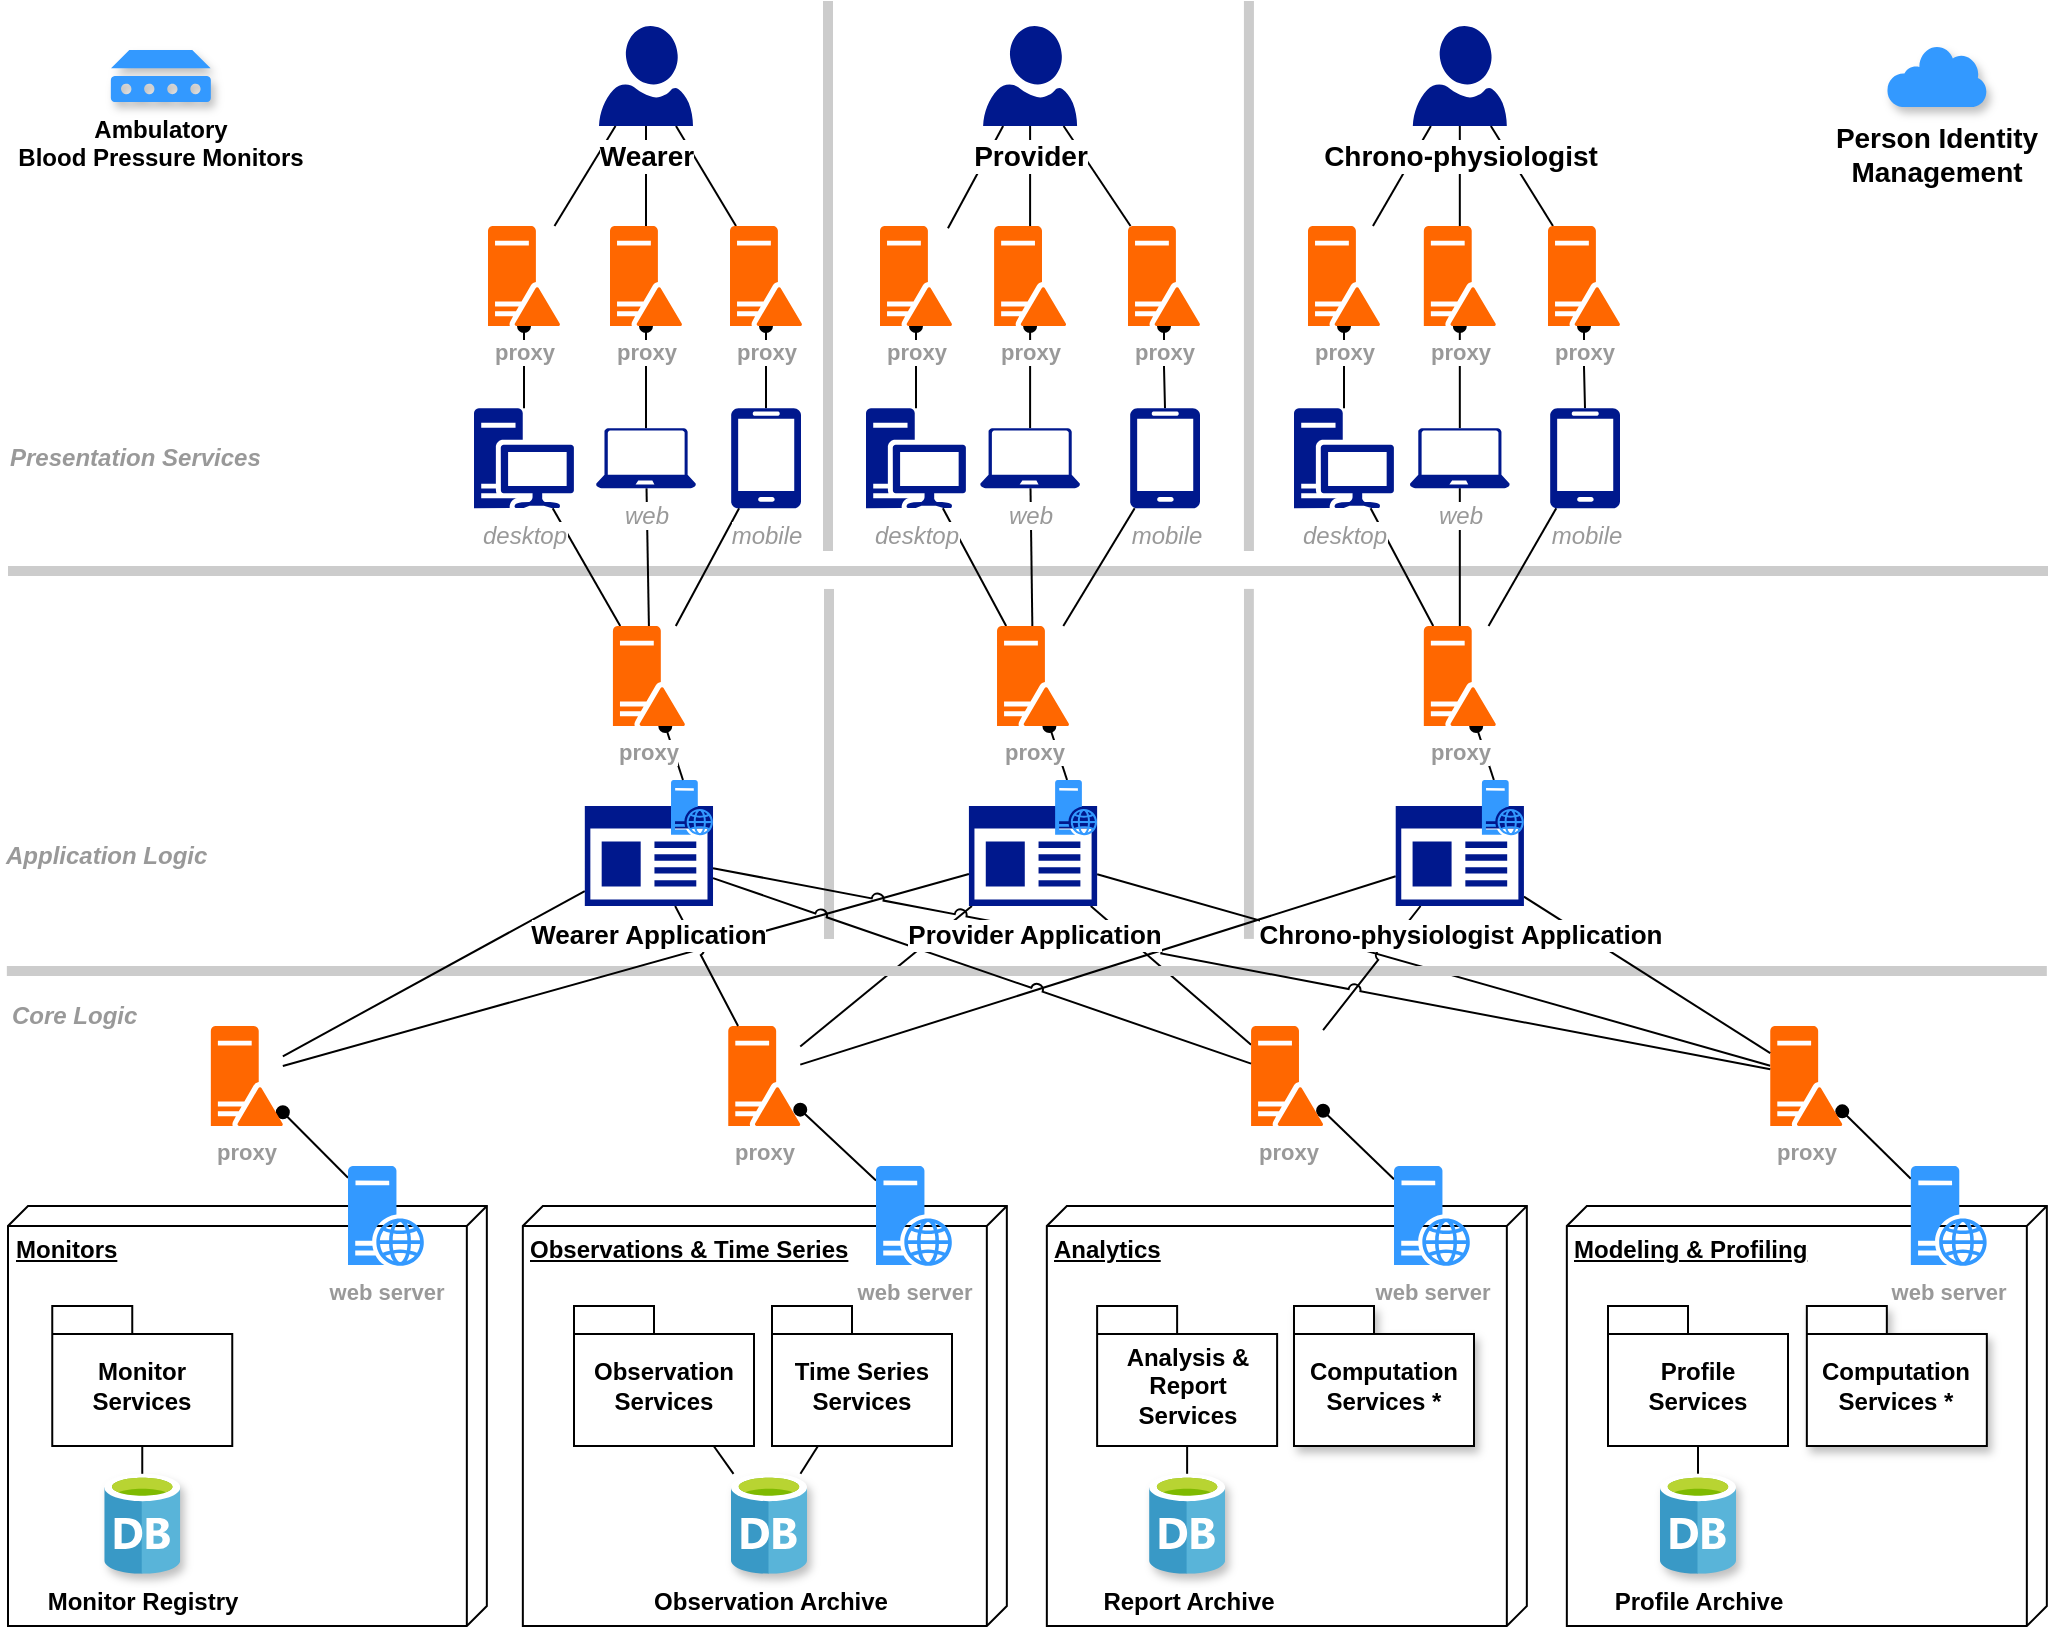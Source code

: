 <mxfile version="24.4.0" type="device" pages="2">
  <diagram name="conceptual-architecture" id="5f0bae14-7c28-e335-631c-24af17079c00">
    <mxGraphModel dx="1518" dy="985" grid="1" gridSize="10" guides="1" tooltips="1" connect="1" arrows="1" fold="1" page="1" pageScale="1" pageWidth="1100" pageHeight="850" background="none" math="0" shadow="0">
      <root>
        <mxCell id="0" />
        <mxCell id="1" parent="0" />
        <mxCell id="3ZfGrjHiQ2u6-FRUj-UM-152" value="" style="rounded=0;whiteSpace=wrap;html=1;fillColor=#CCCCCC;strokeColor=none;rotation=-90;aspect=fixed;" parent="1" vertex="1">
          <mxGeometry x="572.96" y="386.48" width="175" height="4.94" as="geometry" />
        </mxCell>
        <mxCell id="3ZfGrjHiQ2u6-FRUj-UM-153" value="" style="rounded=0;whiteSpace=wrap;html=1;fillColor=#CCCCCC;strokeColor=none;rotation=-90;" parent="1" vertex="1">
          <mxGeometry x="363" y="386.48" width="175" height="5" as="geometry" />
        </mxCell>
        <mxCell id="3ZfGrjHiQ2u6-FRUj-UM-150" value="" style="rounded=0;whiteSpace=wrap;html=1;fillColor=#CCCCCC;strokeColor=none;rotation=-90;" parent="1" vertex="1">
          <mxGeometry x="312.5" y="142.5" width="275" height="5" as="geometry" />
        </mxCell>
        <mxCell id="3ZfGrjHiQ2u6-FRUj-UM-64" style="rounded=0;orthogonalLoop=1;jettySize=auto;html=1;jumpStyle=arc;endArrow=none;endFill=0;" parent="1" source="3ZfGrjHiQ2u6-FRUj-UM-40" target="3ZfGrjHiQ2u6-FRUj-UM-77" edge="1">
          <mxGeometry relative="1" as="geometry" />
        </mxCell>
        <mxCell id="3ZfGrjHiQ2u6-FRUj-UM-65" style="rounded=0;orthogonalLoop=1;jettySize=auto;html=1;jumpStyle=arc;endArrow=none;endFill=0;" parent="1" source="3ZfGrjHiQ2u6-FRUj-UM-40" target="3ZfGrjHiQ2u6-FRUj-UM-79" edge="1">
          <mxGeometry relative="1" as="geometry" />
        </mxCell>
        <mxCell id="3ZfGrjHiQ2u6-FRUj-UM-66" style="rounded=0;orthogonalLoop=1;jettySize=auto;html=1;jumpStyle=arc;endArrow=none;endFill=0;" parent="1" source="3ZfGrjHiQ2u6-FRUj-UM-40" target="3ZfGrjHiQ2u6-FRUj-UM-81" edge="1">
          <mxGeometry relative="1" as="geometry" />
        </mxCell>
        <mxCell id="3ZfGrjHiQ2u6-FRUj-UM-146" value="" style="rounded=0;whiteSpace=wrap;html=1;fillColor=#CCCCCC;strokeColor=none;" parent="1" vertex="1">
          <mxGeometry x="39.42" y="490" width="1020" height="5" as="geometry" />
        </mxCell>
        <mxCell id="3ZfGrjHiQ2u6-FRUj-UM-145" value="" style="rounded=0;whiteSpace=wrap;html=1;fillColor=#CCCCCC;strokeColor=none;" parent="1" vertex="1">
          <mxGeometry x="40" y="290" width="1020" height="5" as="geometry" />
        </mxCell>
        <mxCell id="3ZfGrjHiQ2u6-FRUj-UM-1" value="Monitors" style="verticalAlign=top;align=left;spacingTop=8;spacingLeft=2;spacingRight=12;shape=cube;size=10;direction=south;fontStyle=5;html=1;whiteSpace=wrap;shadow=0;" parent="1" vertex="1">
          <mxGeometry x="40" y="610" width="239.42" height="210" as="geometry" />
        </mxCell>
        <mxCell id="3ZfGrjHiQ2u6-FRUj-UM-4" style="rounded=0;orthogonalLoop=1;jettySize=auto;html=1;endArrow=none;endFill=0;" parent="1" source="3ZfGrjHiQ2u6-FRUj-UM-2" target="0YgHv1V9do9Elo_AXKkH-19" edge="1">
          <mxGeometry relative="1" as="geometry" />
        </mxCell>
        <mxCell id="3ZfGrjHiQ2u6-FRUj-UM-2" value="Monitor Services" style="shape=folder;fontStyle=1;spacingTop=10;tabWidth=40;tabHeight=14;tabPosition=left;html=1;whiteSpace=wrap;" parent="1" vertex="1">
          <mxGeometry x="62.13" y="660" width="90" height="70" as="geometry" />
        </mxCell>
        <mxCell id="3ZfGrjHiQ2u6-FRUj-UM-5" value="Observations &amp;amp; Time Series" style="verticalAlign=top;align=left;spacingTop=8;spacingLeft=2;spacingRight=12;shape=cube;size=10;direction=south;fontStyle=5;html=1;whiteSpace=wrap;shadow=0;" parent="1" vertex="1">
          <mxGeometry x="297.42" y="610" width="242" height="210" as="geometry" />
        </mxCell>
        <mxCell id="3ZfGrjHiQ2u6-FRUj-UM-6" style="rounded=0;orthogonalLoop=1;jettySize=auto;html=1;endArrow=none;endFill=0;" parent="1" source="3ZfGrjHiQ2u6-FRUj-UM-7" target="0YgHv1V9do9Elo_AXKkH-20" edge="1">
          <mxGeometry relative="1" as="geometry">
            <mxPoint x="408.5" y="726.059" as="sourcePoint" />
          </mxGeometry>
        </mxCell>
        <mxCell id="3ZfGrjHiQ2u6-FRUj-UM-7" value="Observation Services" style="shape=folder;fontStyle=1;spacingTop=10;tabWidth=40;tabHeight=14;tabPosition=left;html=1;whiteSpace=wrap;" parent="1" vertex="1">
          <mxGeometry x="323.0" y="660" width="90" height="70" as="geometry" />
        </mxCell>
        <mxCell id="3ZfGrjHiQ2u6-FRUj-UM-14" value="Modeling &amp;amp; Profiling" style="verticalAlign=top;align=left;spacingTop=8;spacingLeft=2;spacingRight=12;shape=cube;size=10;direction=south;fontStyle=5;html=1;whiteSpace=wrap;" parent="1" vertex="1">
          <mxGeometry x="819.42" y="610" width="240" height="210" as="geometry" />
        </mxCell>
        <mxCell id="3ZfGrjHiQ2u6-FRUj-UM-15" style="rounded=0;orthogonalLoop=1;jettySize=auto;html=1;endArrow=none;endFill=0;" parent="1" source="3ZfGrjHiQ2u6-FRUj-UM-16" target="0YgHv1V9do9Elo_AXKkH-22" edge="1">
          <mxGeometry relative="1" as="geometry" />
        </mxCell>
        <mxCell id="3ZfGrjHiQ2u6-FRUj-UM-16" value="Profile Services" style="shape=folder;fontStyle=1;spacingTop=10;tabWidth=40;tabHeight=14;tabPosition=left;html=1;whiteSpace=wrap;" parent="1" vertex="1">
          <mxGeometry x="840.0" y="660" width="90" height="70" as="geometry" />
        </mxCell>
        <mxCell id="3ZfGrjHiQ2u6-FRUj-UM-19" value="Analytics" style="verticalAlign=top;align=left;spacingTop=8;spacingLeft=2;spacingRight=12;shape=cube;size=10;direction=south;fontStyle=5;html=1;whiteSpace=wrap;" parent="1" vertex="1">
          <mxGeometry x="559.42" y="610" width="240" height="210" as="geometry" />
        </mxCell>
        <mxCell id="3ZfGrjHiQ2u6-FRUj-UM-20" style="rounded=0;orthogonalLoop=1;jettySize=auto;html=1;endArrow=none;endFill=0;" parent="1" source="3ZfGrjHiQ2u6-FRUj-UM-21" target="0YgHv1V9do9Elo_AXKkH-21" edge="1">
          <mxGeometry relative="1" as="geometry">
            <mxPoint x="667.49" y="730.0" as="sourcePoint" />
          </mxGeometry>
        </mxCell>
        <mxCell id="3ZfGrjHiQ2u6-FRUj-UM-21" value="Analysis &amp;amp; Report Services" style="shape=folder;fontStyle=1;spacingTop=10;tabWidth=40;tabHeight=14;tabPosition=left;html=1;whiteSpace=wrap;" parent="1" vertex="1">
          <mxGeometry x="584.56" y="660" width="90" height="70" as="geometry" />
        </mxCell>
        <mxCell id="3ZfGrjHiQ2u6-FRUj-UM-24" value="Computation Services *" style="shape=folder;fontStyle=1;spacingTop=10;tabWidth=40;tabHeight=14;tabPosition=left;html=1;whiteSpace=wrap;shadow=1;" parent="1" vertex="1">
          <mxGeometry x="683.0" y="660.0" width="90" height="70" as="geometry" />
        </mxCell>
        <mxCell id="3ZfGrjHiQ2u6-FRUj-UM-38" style="rounded=0;orthogonalLoop=1;jettySize=auto;html=1;endArrow=none;endFill=0;" parent="1" source="3ZfGrjHiQ2u6-FRUj-UM-33" target="3ZfGrjHiQ2u6-FRUj-UM-84" edge="1">
          <mxGeometry relative="1" as="geometry" />
        </mxCell>
        <mxCell id="3ZfGrjHiQ2u6-FRUj-UM-91" style="rounded=0;orthogonalLoop=1;jettySize=auto;html=1;endArrow=none;endFill=0;" parent="1" source="3ZfGrjHiQ2u6-FRUj-UM-33" target="3ZfGrjHiQ2u6-FRUj-UM-85" edge="1">
          <mxGeometry relative="1" as="geometry" />
        </mxCell>
        <mxCell id="3ZfGrjHiQ2u6-FRUj-UM-92" style="rounded=0;orthogonalLoop=1;jettySize=auto;html=1;endArrow=none;endFill=0;" parent="1" source="3ZfGrjHiQ2u6-FRUj-UM-33" target="3ZfGrjHiQ2u6-FRUj-UM-86" edge="1">
          <mxGeometry relative="1" as="geometry" />
        </mxCell>
        <mxCell id="3ZfGrjHiQ2u6-FRUj-UM-33" value="Wearer" style="sketch=0;aspect=fixed;pointerEvents=1;shadow=0;dashed=0;html=1;strokeColor=none;labelPosition=center;verticalLabelPosition=bottom;verticalAlign=top;align=center;fillColor=#00188D;shape=mxgraph.azure.user;labelBackgroundColor=default;fontStyle=1;fontSize=14;" parent="1" vertex="1">
          <mxGeometry x="335.5" y="20" width="47" height="50" as="geometry" />
        </mxCell>
        <mxCell id="3ZfGrjHiQ2u6-FRUj-UM-63" style="rounded=0;orthogonalLoop=1;jettySize=auto;html=1;jumpStyle=arc;endArrow=none;endFill=0;" parent="1" source="3ZfGrjHiQ2u6-FRUj-UM-40" target="3ZfGrjHiQ2u6-FRUj-UM-73" edge="1">
          <mxGeometry relative="1" as="geometry" />
        </mxCell>
        <mxCell id="3ZfGrjHiQ2u6-FRUj-UM-123" style="rounded=0;orthogonalLoop=1;jettySize=auto;html=1;endArrow=none;endFill=0;" parent="1" source="3ZfGrjHiQ2u6-FRUj-UM-43" target="3ZfGrjHiQ2u6-FRUj-UM-103" edge="1">
          <mxGeometry relative="1" as="geometry">
            <mxPoint x="570" y="140" as="targetPoint" />
          </mxGeometry>
        </mxCell>
        <mxCell id="3ZfGrjHiQ2u6-FRUj-UM-118" style="rounded=0;orthogonalLoop=1;jettySize=auto;html=1;endArrow=none;endFill=0;" parent="1" source="3ZfGrjHiQ2u6-FRUj-UM-48" target="3ZfGrjHiQ2u6-FRUj-UM-112" edge="1">
          <mxGeometry relative="1" as="geometry" />
        </mxCell>
        <mxCell id="3ZfGrjHiQ2u6-FRUj-UM-119" style="rounded=0;orthogonalLoop=1;jettySize=auto;html=1;endArrow=none;endFill=0;" parent="1" source="3ZfGrjHiQ2u6-FRUj-UM-48" target="3ZfGrjHiQ2u6-FRUj-UM-114" edge="1">
          <mxGeometry relative="1" as="geometry" />
        </mxCell>
        <mxCell id="3ZfGrjHiQ2u6-FRUj-UM-94" style="rounded=0;orthogonalLoop=1;jettySize=auto;html=1;endArrow=none;endFill=0;" parent="1" source="3ZfGrjHiQ2u6-FRUj-UM-70" target="3ZfGrjHiQ2u6-FRUj-UM-126" edge="1">
          <mxGeometry relative="1" as="geometry">
            <mxPoint x="410" y="340" as="targetPoint" />
          </mxGeometry>
        </mxCell>
        <mxCell id="3ZfGrjHiQ2u6-FRUj-UM-75" style="rounded=0;orthogonalLoop=1;jettySize=auto;html=1;startArrow=oval;startFill=1;endArrow=none;endFill=0;" parent="1" source="3ZfGrjHiQ2u6-FRUj-UM-73" target="3ZfGrjHiQ2u6-FRUj-UM-155" edge="1">
          <mxGeometry relative="1" as="geometry" />
        </mxCell>
        <mxCell id="3ZfGrjHiQ2u6-FRUj-UM-73" value="proxy" style="sketch=0;aspect=fixed;pointerEvents=1;shadow=0;dashed=0;html=1;strokeColor=none;labelPosition=center;verticalLabelPosition=bottom;verticalAlign=top;align=center;fillColor=#FF6700;shape=mxgraph.mscae.enterprise.domain_controller;labelBackgroundColor=default;fontColor=#999999;fontStyle=1;fontSize=11;" parent="1" vertex="1">
          <mxGeometry x="141.42" y="520" width="36" height="50" as="geometry" />
        </mxCell>
        <mxCell id="3ZfGrjHiQ2u6-FRUj-UM-78" style="rounded=0;orthogonalLoop=1;jettySize=auto;html=1;startArrow=oval;startFill=1;endArrow=none;endFill=0;" parent="1" source="3ZfGrjHiQ2u6-FRUj-UM-77" target="3ZfGrjHiQ2u6-FRUj-UM-156" edge="1">
          <mxGeometry relative="1" as="geometry" />
        </mxCell>
        <mxCell id="3ZfGrjHiQ2u6-FRUj-UM-77" value="proxy" style="sketch=0;aspect=fixed;pointerEvents=1;shadow=0;dashed=0;html=1;strokeColor=none;labelPosition=center;verticalLabelPosition=bottom;verticalAlign=top;align=center;fillColor=#FF6700;shape=mxgraph.mscae.enterprise.domain_controller;labelBackgroundColor=default;fontColor=#999999;fontStyle=1;fontSize=11;" parent="1" vertex="1">
          <mxGeometry x="400.13" y="520" width="36" height="50" as="geometry" />
        </mxCell>
        <mxCell id="3ZfGrjHiQ2u6-FRUj-UM-80" style="rounded=0;orthogonalLoop=1;jettySize=auto;html=1;startArrow=oval;startFill=1;endArrow=none;endFill=0;" parent="1" source="3ZfGrjHiQ2u6-FRUj-UM-79" target="3ZfGrjHiQ2u6-FRUj-UM-158" edge="1">
          <mxGeometry relative="1" as="geometry" />
        </mxCell>
        <mxCell id="3ZfGrjHiQ2u6-FRUj-UM-79" value="proxy" style="sketch=0;aspect=fixed;pointerEvents=1;shadow=0;dashed=0;html=1;strokeColor=none;labelPosition=center;verticalLabelPosition=bottom;verticalAlign=top;align=center;fillColor=#FF6700;shape=mxgraph.mscae.enterprise.domain_controller;labelBackgroundColor=default;fontColor=#999999;fontStyle=1;fontSize=11;" parent="1" vertex="1">
          <mxGeometry x="661.54" y="520" width="36" height="50" as="geometry" />
        </mxCell>
        <mxCell id="3ZfGrjHiQ2u6-FRUj-UM-82" style="rounded=0;orthogonalLoop=1;jettySize=auto;html=1;startArrow=oval;startFill=1;endArrow=none;endFill=0;" parent="1" source="3ZfGrjHiQ2u6-FRUj-UM-81" target="3ZfGrjHiQ2u6-FRUj-UM-159" edge="1">
          <mxGeometry relative="1" as="geometry" />
        </mxCell>
        <mxCell id="3ZfGrjHiQ2u6-FRUj-UM-81" value="proxy" style="sketch=0;aspect=fixed;pointerEvents=1;shadow=0;dashed=0;html=1;strokeColor=none;labelPosition=center;verticalLabelPosition=bottom;verticalAlign=top;align=center;fillColor=#FF6700;shape=mxgraph.mscae.enterprise.domain_controller;labelBackgroundColor=default;fontColor=#999999;fontStyle=1;fontSize=11;" parent="1" vertex="1">
          <mxGeometry x="921.13" y="520" width="36" height="50" as="geometry" />
        </mxCell>
        <mxCell id="3ZfGrjHiQ2u6-FRUj-UM-90" style="rounded=0;orthogonalLoop=1;jettySize=auto;html=1;startArrow=oval;startFill=1;endArrow=none;endFill=0;" parent="1" source="3ZfGrjHiQ2u6-FRUj-UM-84" target="3ZfGrjHiQ2u6-FRUj-UM-76" edge="1">
          <mxGeometry relative="1" as="geometry" />
        </mxCell>
        <mxCell id="3ZfGrjHiQ2u6-FRUj-UM-84" value="proxy" style="sketch=0;aspect=fixed;pointerEvents=1;shadow=0;dashed=0;html=1;strokeColor=none;labelPosition=center;verticalLabelPosition=bottom;verticalAlign=top;align=center;fillColor=#FF6700;shape=mxgraph.mscae.enterprise.domain_controller;labelBackgroundColor=default;fontColor=#999999;fontStyle=1;fontSize=11;" parent="1" vertex="1">
          <mxGeometry x="280" y="120.0" width="36" height="50" as="geometry" />
        </mxCell>
        <mxCell id="3ZfGrjHiQ2u6-FRUj-UM-89" style="edgeStyle=orthogonalEdgeStyle;rounded=0;orthogonalLoop=1;jettySize=auto;html=1;startArrow=oval;startFill=1;endArrow=none;endFill=0;" parent="1" source="3ZfGrjHiQ2u6-FRUj-UM-85" target="3ZfGrjHiQ2u6-FRUj-UM-71" edge="1">
          <mxGeometry relative="1" as="geometry" />
        </mxCell>
        <mxCell id="3ZfGrjHiQ2u6-FRUj-UM-85" value="proxy" style="sketch=0;aspect=fixed;pointerEvents=1;shadow=0;dashed=0;html=1;strokeColor=none;labelPosition=center;verticalLabelPosition=bottom;verticalAlign=top;align=center;fillColor=#FF6700;shape=mxgraph.mscae.enterprise.domain_controller;labelBackgroundColor=default;fontColor=#999999;fontStyle=1;fontSize=11;" parent="1" vertex="1">
          <mxGeometry x="341" y="120.0" width="36" height="50" as="geometry" />
        </mxCell>
        <mxCell id="3ZfGrjHiQ2u6-FRUj-UM-88" style="edgeStyle=orthogonalEdgeStyle;rounded=0;orthogonalLoop=1;jettySize=auto;html=1;startArrow=oval;startFill=1;endArrow=none;endFill=0;" parent="1" source="3ZfGrjHiQ2u6-FRUj-UM-86" target="3ZfGrjHiQ2u6-FRUj-UM-70" edge="1">
          <mxGeometry relative="1" as="geometry" />
        </mxCell>
        <mxCell id="3ZfGrjHiQ2u6-FRUj-UM-86" value="proxy" style="sketch=0;aspect=fixed;pointerEvents=1;shadow=0;dashed=0;html=1;strokeColor=none;labelPosition=center;verticalLabelPosition=bottom;verticalAlign=top;align=center;fillColor=#FF6700;shape=mxgraph.mscae.enterprise.domain_controller;labelBackgroundColor=default;fontColor=#999999;fontStyle=1;fontSize=11;" parent="1" vertex="1">
          <mxGeometry x="401" y="120.0" width="36" height="50" as="geometry" />
        </mxCell>
        <mxCell id="3ZfGrjHiQ2u6-FRUj-UM-134" style="rounded=0;orthogonalLoop=1;jettySize=auto;html=1;endArrow=none;endFill=0;" parent="1" source="3ZfGrjHiQ2u6-FRUj-UM-97" target="3ZfGrjHiQ2u6-FRUj-UM-128" edge="1">
          <mxGeometry relative="1" as="geometry" />
        </mxCell>
        <mxCell id="3ZfGrjHiQ2u6-FRUj-UM-135" style="rounded=0;orthogonalLoop=1;jettySize=auto;html=1;endArrow=none;endFill=0;" parent="1" source="3ZfGrjHiQ2u6-FRUj-UM-98" target="3ZfGrjHiQ2u6-FRUj-UM-128" edge="1">
          <mxGeometry relative="1" as="geometry" />
        </mxCell>
        <mxCell id="3ZfGrjHiQ2u6-FRUj-UM-133" style="rounded=0;orthogonalLoop=1;jettySize=auto;html=1;endArrow=none;endFill=0;" parent="1" source="3ZfGrjHiQ2u6-FRUj-UM-99" target="3ZfGrjHiQ2u6-FRUj-UM-128" edge="1">
          <mxGeometry relative="1" as="geometry">
            <mxPoint x="560" y="330" as="targetPoint" />
          </mxGeometry>
        </mxCell>
        <mxCell id="3ZfGrjHiQ2u6-FRUj-UM-100" style="edgeStyle=orthogonalEdgeStyle;rounded=0;orthogonalLoop=1;jettySize=auto;html=1;startArrow=oval;startFill=1;endArrow=none;endFill=0;" parent="1" source="3ZfGrjHiQ2u6-FRUj-UM-101" target="3ZfGrjHiQ2u6-FRUj-UM-98" edge="1">
          <mxGeometry relative="1" as="geometry" />
        </mxCell>
        <mxCell id="3ZfGrjHiQ2u6-FRUj-UM-101" value="proxy" style="sketch=0;aspect=fixed;pointerEvents=1;shadow=0;dashed=0;html=1;strokeColor=none;labelPosition=center;verticalLabelPosition=bottom;verticalAlign=top;align=center;fillColor=#FF6700;shape=mxgraph.mscae.enterprise.domain_controller;labelBackgroundColor=default;fontColor=#999999;fontStyle=1;fontSize=11;" parent="1" vertex="1">
          <mxGeometry x="476" y="120.0" width="36" height="50" as="geometry" />
        </mxCell>
        <mxCell id="3ZfGrjHiQ2u6-FRUj-UM-102" style="edgeStyle=orthogonalEdgeStyle;rounded=0;orthogonalLoop=1;jettySize=auto;html=1;startArrow=oval;startFill=1;endArrow=none;endFill=0;" parent="1" source="3ZfGrjHiQ2u6-FRUj-UM-103" target="3ZfGrjHiQ2u6-FRUj-UM-99" edge="1">
          <mxGeometry relative="1" as="geometry" />
        </mxCell>
        <mxCell id="3ZfGrjHiQ2u6-FRUj-UM-103" value="proxy" style="sketch=0;aspect=fixed;pointerEvents=1;shadow=0;dashed=0;html=1;strokeColor=none;labelPosition=center;verticalLabelPosition=bottom;verticalAlign=top;align=center;fillColor=#FF6700;shape=mxgraph.mscae.enterprise.domain_controller;labelBackgroundColor=default;fontColor=#999999;fontStyle=1;fontSize=11;" parent="1" vertex="1">
          <mxGeometry x="533.05" y="120.0" width="36" height="50" as="geometry" />
        </mxCell>
        <mxCell id="3ZfGrjHiQ2u6-FRUj-UM-104" style="edgeStyle=orthogonalEdgeStyle;rounded=0;orthogonalLoop=1;jettySize=auto;html=1;startArrow=oval;startFill=1;endArrow=none;endFill=0;" parent="1" source="3ZfGrjHiQ2u6-FRUj-UM-105" target="3ZfGrjHiQ2u6-FRUj-UM-97" edge="1">
          <mxGeometry relative="1" as="geometry" />
        </mxCell>
        <mxCell id="3ZfGrjHiQ2u6-FRUj-UM-105" value="proxy" style="sketch=0;aspect=fixed;pointerEvents=1;shadow=0;dashed=0;html=1;strokeColor=none;labelPosition=center;verticalLabelPosition=bottom;verticalAlign=top;align=center;fillColor=#FF6700;shape=mxgraph.mscae.enterprise.domain_controller;labelBackgroundColor=default;fontColor=#999999;fontStyle=1;fontSize=11;" parent="1" vertex="1">
          <mxGeometry x="600" y="120.0" width="36" height="50" as="geometry" />
        </mxCell>
        <mxCell id="3ZfGrjHiQ2u6-FRUj-UM-138" style="rounded=0;orthogonalLoop=1;jettySize=auto;html=1;endArrow=none;endFill=0;" parent="1" source="3ZfGrjHiQ2u6-FRUj-UM-106" target="3ZfGrjHiQ2u6-FRUj-UM-129" edge="1">
          <mxGeometry relative="1" as="geometry" />
        </mxCell>
        <mxCell id="3ZfGrjHiQ2u6-FRUj-UM-139" style="rounded=0;orthogonalLoop=1;jettySize=auto;html=1;endArrow=none;endFill=0;" parent="1" source="3ZfGrjHiQ2u6-FRUj-UM-107" target="3ZfGrjHiQ2u6-FRUj-UM-129" edge="1">
          <mxGeometry relative="1" as="geometry" />
        </mxCell>
        <mxCell id="3ZfGrjHiQ2u6-FRUj-UM-137" style="edgeStyle=orthogonalEdgeStyle;rounded=0;orthogonalLoop=1;jettySize=auto;html=1;endArrow=none;endFill=0;" parent="1" source="3ZfGrjHiQ2u6-FRUj-UM-108" target="3ZfGrjHiQ2u6-FRUj-UM-129" edge="1">
          <mxGeometry relative="1" as="geometry" />
        </mxCell>
        <mxCell id="3ZfGrjHiQ2u6-FRUj-UM-109" style="edgeStyle=orthogonalEdgeStyle;rounded=0;orthogonalLoop=1;jettySize=auto;html=1;startArrow=oval;startFill=1;endArrow=none;endFill=0;" parent="1" source="3ZfGrjHiQ2u6-FRUj-UM-110" target="3ZfGrjHiQ2u6-FRUj-UM-107" edge="1">
          <mxGeometry relative="1" as="geometry" />
        </mxCell>
        <mxCell id="3ZfGrjHiQ2u6-FRUj-UM-110" value="proxy" style="sketch=0;aspect=fixed;pointerEvents=1;shadow=0;dashed=0;html=1;strokeColor=none;labelPosition=center;verticalLabelPosition=bottom;verticalAlign=top;align=center;fillColor=#FF6700;shape=mxgraph.mscae.enterprise.domain_controller;labelBackgroundColor=default;fontColor=#999999;fontStyle=1;fontSize=11;" parent="1" vertex="1">
          <mxGeometry x="690" y="120.0" width="36" height="50" as="geometry" />
        </mxCell>
        <mxCell id="3ZfGrjHiQ2u6-FRUj-UM-111" style="edgeStyle=orthogonalEdgeStyle;rounded=0;orthogonalLoop=1;jettySize=auto;html=1;startArrow=oval;startFill=1;endArrow=none;endFill=0;" parent="1" source="3ZfGrjHiQ2u6-FRUj-UM-112" target="3ZfGrjHiQ2u6-FRUj-UM-108" edge="1">
          <mxGeometry relative="1" as="geometry" />
        </mxCell>
        <mxCell id="3ZfGrjHiQ2u6-FRUj-UM-112" value="proxy" style="sketch=0;aspect=fixed;pointerEvents=1;shadow=0;dashed=0;html=1;strokeColor=none;labelPosition=center;verticalLabelPosition=bottom;verticalAlign=top;align=center;fillColor=#FF6700;shape=mxgraph.mscae.enterprise.domain_controller;labelBackgroundColor=default;fontColor=#999999;fontStyle=1;fontSize=11;" parent="1" vertex="1">
          <mxGeometry x="747.91" y="120.0" width="36" height="50" as="geometry" />
        </mxCell>
        <mxCell id="3ZfGrjHiQ2u6-FRUj-UM-113" style="edgeStyle=orthogonalEdgeStyle;rounded=0;orthogonalLoop=1;jettySize=auto;html=1;startArrow=oval;startFill=1;endArrow=none;endFill=0;" parent="1" source="3ZfGrjHiQ2u6-FRUj-UM-114" target="3ZfGrjHiQ2u6-FRUj-UM-106" edge="1">
          <mxGeometry relative="1" as="geometry" />
        </mxCell>
        <mxCell id="3ZfGrjHiQ2u6-FRUj-UM-114" value="proxy" style="sketch=0;aspect=fixed;pointerEvents=1;shadow=0;dashed=0;html=1;strokeColor=none;labelPosition=center;verticalLabelPosition=bottom;verticalAlign=top;align=center;fillColor=#FF6700;shape=mxgraph.mscae.enterprise.domain_controller;labelBackgroundColor=default;fontColor=#999999;fontStyle=1;fontSize=11;" parent="1" vertex="1">
          <mxGeometry x="810" y="120.0" width="36" height="50" as="geometry" />
        </mxCell>
        <mxCell id="3ZfGrjHiQ2u6-FRUj-UM-120" style="rounded=0;orthogonalLoop=1;jettySize=auto;html=1;endArrow=none;endFill=0;" parent="1" source="3ZfGrjHiQ2u6-FRUj-UM-48" target="3ZfGrjHiQ2u6-FRUj-UM-110" edge="1">
          <mxGeometry relative="1" as="geometry" />
        </mxCell>
        <mxCell id="3ZfGrjHiQ2u6-FRUj-UM-48" value="Chrono-physiologist" style="sketch=0;aspect=fixed;pointerEvents=1;shadow=0;dashed=0;html=1;strokeColor=none;labelPosition=center;verticalLabelPosition=bottom;verticalAlign=top;align=center;fillColor=#00188D;shape=mxgraph.azure.user;labelBackgroundColor=default;fontStyle=1;fontSize=14;" parent="1" vertex="1">
          <mxGeometry x="742.41" y="20" width="47" height="50" as="geometry" />
        </mxCell>
        <mxCell id="3ZfGrjHiQ2u6-FRUj-UM-124" style="rounded=0;orthogonalLoop=1;jettySize=auto;html=1;entryX=0.944;entryY=0.022;entryDx=0;entryDy=0;entryPerimeter=0;endArrow=none;endFill=0;" parent="1" source="3ZfGrjHiQ2u6-FRUj-UM-43" target="3ZfGrjHiQ2u6-FRUj-UM-101" edge="1">
          <mxGeometry relative="1" as="geometry" />
        </mxCell>
        <mxCell id="3ZfGrjHiQ2u6-FRUj-UM-125" style="rounded=0;orthogonalLoop=1;jettySize=auto;html=1;endArrow=none;endFill=0;" parent="1" source="3ZfGrjHiQ2u6-FRUj-UM-43" target="3ZfGrjHiQ2u6-FRUj-UM-105" edge="1">
          <mxGeometry relative="1" as="geometry" />
        </mxCell>
        <mxCell id="3ZfGrjHiQ2u6-FRUj-UM-127" value="" style="rounded=0;orthogonalLoop=1;jettySize=auto;html=1;entryX=0.5;entryY=0;entryDx=0;entryDy=0;entryPerimeter=0;endArrow=none;endFill=0;" parent="1" source="3ZfGrjHiQ2u6-FRUj-UM-71" target="3ZfGrjHiQ2u6-FRUj-UM-126" edge="1">
          <mxGeometry relative="1" as="geometry">
            <mxPoint x="359" y="280" as="sourcePoint" />
            <mxPoint x="362" y="420" as="targetPoint" />
          </mxGeometry>
        </mxCell>
        <mxCell id="3ZfGrjHiQ2u6-FRUj-UM-136" style="rounded=0;orthogonalLoop=1;jettySize=auto;html=1;startArrow=oval;startFill=1;endArrow=none;endFill=0;" parent="1" source="3ZfGrjHiQ2u6-FRUj-UM-128" target="3ZfGrjHiQ2u6-FRUj-UM-163" edge="1">
          <mxGeometry relative="1" as="geometry" />
        </mxCell>
        <mxCell id="3ZfGrjHiQ2u6-FRUj-UM-128" value="proxy" style="sketch=0;aspect=fixed;pointerEvents=1;shadow=0;dashed=0;html=1;strokeColor=none;labelPosition=center;verticalLabelPosition=bottom;verticalAlign=top;align=center;fillColor=#FF6700;shape=mxgraph.mscae.enterprise.domain_controller;labelBackgroundColor=default;direction=east;fontColor=#999999;fontStyle=1;fontSize=11;" parent="1" vertex="1">
          <mxGeometry x="534.51" y="320" width="36" height="50" as="geometry" />
        </mxCell>
        <mxCell id="3ZfGrjHiQ2u6-FRUj-UM-167" style="rounded=0;orthogonalLoop=1;jettySize=auto;html=1;startArrow=oval;startFill=1;endArrow=none;endFill=0;" parent="1" source="3ZfGrjHiQ2u6-FRUj-UM-129" target="3ZfGrjHiQ2u6-FRUj-UM-164" edge="1">
          <mxGeometry relative="1" as="geometry" />
        </mxCell>
        <mxCell id="3ZfGrjHiQ2u6-FRUj-UM-129" value="proxy" style="sketch=0;aspect=fixed;pointerEvents=1;shadow=0;dashed=0;html=1;strokeColor=none;labelPosition=center;verticalLabelPosition=bottom;verticalAlign=top;align=center;fillColor=#FF6700;shape=mxgraph.mscae.enterprise.domain_controller;labelBackgroundColor=default;fontColor=#999999;fontStyle=1;fontSize=11;" parent="1" vertex="1">
          <mxGeometry x="747.91" y="320" width="36" height="50" as="geometry" />
        </mxCell>
        <mxCell id="3ZfGrjHiQ2u6-FRUj-UM-131" style="rounded=0;orthogonalLoop=1;jettySize=auto;html=1;endArrow=none;endFill=0;" parent="1" source="3ZfGrjHiQ2u6-FRUj-UM-76" target="3ZfGrjHiQ2u6-FRUj-UM-126" edge="1">
          <mxGeometry relative="1" as="geometry" />
        </mxCell>
        <mxCell id="3ZfGrjHiQ2u6-FRUj-UM-43" value="Provider" style="sketch=0;aspect=fixed;pointerEvents=1;shadow=0;dashed=0;html=1;strokeColor=none;labelPosition=center;verticalLabelPosition=bottom;verticalAlign=top;align=center;fillColor=#00188D;shape=mxgraph.azure.user;labelBackgroundColor=default;fontStyle=1;fontSize=14;" parent="1" vertex="1">
          <mxGeometry x="527.55" y="20" width="47" height="50" as="geometry" />
        </mxCell>
        <mxCell id="3ZfGrjHiQ2u6-FRUj-UM-70" value="mobile" style="sketch=0;aspect=fixed;pointerEvents=1;shadow=0;dashed=0;html=1;strokeColor=none;labelPosition=center;verticalLabelPosition=bottom;verticalAlign=top;align=center;fillColor=#00188D;shape=mxgraph.azure.mobile;labelBackgroundColor=default;fontStyle=2;fontColor=#999999;" parent="1" vertex="1">
          <mxGeometry x="401.5" y="211.09" width="35" height="50" as="geometry" />
        </mxCell>
        <mxCell id="3ZfGrjHiQ2u6-FRUj-UM-76" value="desktop" style="sketch=0;aspect=fixed;pointerEvents=1;shadow=0;dashed=0;html=1;strokeColor=none;labelPosition=center;verticalLabelPosition=bottom;verticalAlign=top;align=center;fillColor=#00188D;shape=mxgraph.mscae.enterprise.workstation_client;labelBackgroundColor=default;fontStyle=2;fontColor=#999999;" parent="1" vertex="1">
          <mxGeometry x="273" y="211.09" width="50" height="50" as="geometry" />
        </mxCell>
        <mxCell id="3ZfGrjHiQ2u6-FRUj-UM-71" value="web" style="sketch=0;aspect=fixed;pointerEvents=1;shadow=0;dashed=0;html=1;strokeColor=none;labelPosition=center;verticalLabelPosition=bottom;verticalAlign=top;align=center;fillColor=#00188D;shape=mxgraph.azure.laptop;labelBackgroundColor=default;fontStyle=2;fontColor=#999999;" parent="1" vertex="1">
          <mxGeometry x="334" y="221.09" width="50" height="30" as="geometry" />
        </mxCell>
        <mxCell id="3ZfGrjHiQ2u6-FRUj-UM-97" value="mobile" style="sketch=0;aspect=fixed;pointerEvents=1;shadow=0;dashed=0;html=1;strokeColor=none;labelPosition=center;verticalLabelPosition=bottom;verticalAlign=top;align=center;fillColor=#00188D;shape=mxgraph.azure.mobile;labelBackgroundColor=default;fontStyle=2;fontColor=#999999;" parent="1" vertex="1">
          <mxGeometry x="601" y="211.09" width="35" height="50" as="geometry" />
        </mxCell>
        <mxCell id="3ZfGrjHiQ2u6-FRUj-UM-98" value="desktop" style="sketch=0;aspect=fixed;pointerEvents=1;shadow=0;dashed=0;html=1;strokeColor=none;labelPosition=center;verticalLabelPosition=bottom;verticalAlign=top;align=center;fillColor=#00188D;shape=mxgraph.mscae.enterprise.workstation_client;labelBackgroundColor=default;fontStyle=2;fontColor=#999999;" parent="1" vertex="1">
          <mxGeometry x="469" y="211.09" width="50" height="50" as="geometry" />
        </mxCell>
        <mxCell id="3ZfGrjHiQ2u6-FRUj-UM-99" value="web" style="sketch=0;aspect=fixed;pointerEvents=1;shadow=0;dashed=0;html=1;strokeColor=none;labelPosition=center;verticalLabelPosition=bottom;verticalAlign=top;align=center;fillColor=#00188D;shape=mxgraph.azure.laptop;labelBackgroundColor=default;fontStyle=2;fontColor=#999999;" parent="1" vertex="1">
          <mxGeometry x="526.05" y="221.09" width="50" height="30" as="geometry" />
        </mxCell>
        <mxCell id="3ZfGrjHiQ2u6-FRUj-UM-106" value="mobile" style="sketch=0;aspect=fixed;pointerEvents=1;shadow=0;dashed=0;html=1;strokeColor=none;labelPosition=center;verticalLabelPosition=bottom;verticalAlign=top;align=center;fillColor=#00188D;shape=mxgraph.azure.mobile;labelBackgroundColor=default;fontStyle=2;fontColor=#999999;" parent="1" vertex="1">
          <mxGeometry x="811" y="211.09" width="35" height="50" as="geometry" />
        </mxCell>
        <mxCell id="3ZfGrjHiQ2u6-FRUj-UM-107" value="desktop" style="sketch=0;aspect=fixed;pointerEvents=1;shadow=0;dashed=0;html=1;strokeColor=none;labelPosition=center;verticalLabelPosition=bottom;verticalAlign=top;align=center;fillColor=#00188D;shape=mxgraph.mscae.enterprise.workstation_client;labelBackgroundColor=default;fontStyle=2;fontColor=#999999;" parent="1" vertex="1">
          <mxGeometry x="683" y="211.09" width="50" height="50" as="geometry" />
        </mxCell>
        <mxCell id="3ZfGrjHiQ2u6-FRUj-UM-108" value="web" style="sketch=0;aspect=fixed;pointerEvents=1;shadow=0;dashed=0;html=1;strokeColor=none;labelPosition=center;verticalLabelPosition=bottom;verticalAlign=top;align=center;fillColor=#00188D;shape=mxgraph.azure.laptop;labelBackgroundColor=default;fontStyle=2;fontColor=#999999;" parent="1" vertex="1">
          <mxGeometry x="740.91" y="221.09" width="50" height="30" as="geometry" />
        </mxCell>
        <mxCell id="3ZfGrjHiQ2u6-FRUj-UM-147" value="Presentation Services" style="text;html=1;align=left;verticalAlign=middle;whiteSpace=wrap;rounded=0;fontStyle=3;fontColor=#999999;" parent="1" vertex="1">
          <mxGeometry x="39.42" y="221.09" width="140.58" height="30" as="geometry" />
        </mxCell>
        <mxCell id="3ZfGrjHiQ2u6-FRUj-UM-148" value="Application Logic" style="text;html=1;align=left;verticalAlign=middle;whiteSpace=wrap;rounded=0;fontStyle=3;fontColor=#999999;" parent="1" vertex="1">
          <mxGeometry x="36.84" y="420" width="140.58" height="30" as="geometry" />
        </mxCell>
        <mxCell id="3ZfGrjHiQ2u6-FRUj-UM-68" style="rounded=0;orthogonalLoop=1;jettySize=auto;html=1;jumpStyle=arc;endArrow=none;endFill=0;" parent="1" source="3ZfGrjHiQ2u6-FRUj-UM-45" target="3ZfGrjHiQ2u6-FRUj-UM-79" edge="1">
          <mxGeometry relative="1" as="geometry" />
        </mxCell>
        <mxCell id="3ZfGrjHiQ2u6-FRUj-UM-67" style="rounded=0;orthogonalLoop=1;jettySize=auto;html=1;endArrow=none;endFill=0;" parent="1" source="3ZfGrjHiQ2u6-FRUj-UM-45" target="3ZfGrjHiQ2u6-FRUj-UM-77" edge="1">
          <mxGeometry relative="1" as="geometry" />
        </mxCell>
        <mxCell id="3ZfGrjHiQ2u6-FRUj-UM-59" style="rounded=0;orthogonalLoop=1;jettySize=auto;html=1;jumpStyle=arc;endArrow=none;endFill=0;" parent="1" source="3ZfGrjHiQ2u6-FRUj-UM-31" target="3ZfGrjHiQ2u6-FRUj-UM-73" edge="1">
          <mxGeometry relative="1" as="geometry" />
        </mxCell>
        <mxCell id="3ZfGrjHiQ2u6-FRUj-UM-60" style="rounded=0;orthogonalLoop=1;jettySize=auto;html=1;jumpStyle=arc;endArrow=none;endFill=0;" parent="1" source="3ZfGrjHiQ2u6-FRUj-UM-31" target="3ZfGrjHiQ2u6-FRUj-UM-77" edge="1">
          <mxGeometry relative="1" as="geometry" />
        </mxCell>
        <mxCell id="3ZfGrjHiQ2u6-FRUj-UM-61" style="rounded=0;orthogonalLoop=1;jettySize=auto;html=1;jumpStyle=arc;endArrow=none;endFill=0;" parent="1" source="3ZfGrjHiQ2u6-FRUj-UM-31" target="3ZfGrjHiQ2u6-FRUj-UM-79" edge="1">
          <mxGeometry relative="1" as="geometry" />
        </mxCell>
        <mxCell id="3ZfGrjHiQ2u6-FRUj-UM-62" style="rounded=0;orthogonalLoop=1;jettySize=auto;html=1;jumpStyle=arc;endArrow=none;endFill=0;" parent="1" source="3ZfGrjHiQ2u6-FRUj-UM-31" target="3ZfGrjHiQ2u6-FRUj-UM-81" edge="1">
          <mxGeometry relative="1" as="geometry" />
        </mxCell>
        <mxCell id="3ZfGrjHiQ2u6-FRUj-UM-31" value="Wearer Application" style="sketch=0;aspect=fixed;pointerEvents=1;shadow=0;dashed=0;html=1;strokeColor=none;labelPosition=center;verticalLabelPosition=bottom;verticalAlign=top;align=center;fillColor=#00188D;shape=mxgraph.mscae.enterprise.app_generic;labelBackgroundColor=default;fontStyle=1;fontSize=13;" parent="1" vertex="1">
          <mxGeometry x="328.41" y="410" width="64.1" height="50" as="geometry" />
        </mxCell>
        <mxCell id="3ZfGrjHiQ2u6-FRUj-UM-40" value="Provider Application" style="sketch=0;aspect=fixed;pointerEvents=1;shadow=0;dashed=0;html=1;strokeColor=none;labelPosition=center;verticalLabelPosition=bottom;verticalAlign=top;align=center;fillColor=#00188D;shape=mxgraph.mscae.enterprise.app_generic;labelBackgroundColor=default;fontStyle=1;fontSize=13;" parent="1" vertex="1">
          <mxGeometry x="520.46" y="410" width="64.1" height="50" as="geometry" />
        </mxCell>
        <mxCell id="3ZfGrjHiQ2u6-FRUj-UM-149" style="rounded=0;orthogonalLoop=1;jettySize=auto;html=1;endArrow=none;endFill=0;" parent="1" source="3ZfGrjHiQ2u6-FRUj-UM-45" target="3ZfGrjHiQ2u6-FRUj-UM-81" edge="1">
          <mxGeometry relative="1" as="geometry" />
        </mxCell>
        <mxCell id="3ZfGrjHiQ2u6-FRUj-UM-45" value="&lt;span style=&quot;font-size: 13px;&quot;&gt;Chrono-physiologist&lt;/span&gt;&amp;nbsp;Application" style="sketch=0;aspect=fixed;pointerEvents=1;shadow=0;dashed=0;html=1;strokeColor=none;labelPosition=center;verticalLabelPosition=bottom;verticalAlign=top;align=center;fillColor=#00188D;shape=mxgraph.mscae.enterprise.app_generic;labelBackgroundColor=default;fontStyle=1;spacingBottom=0;fontSize=13;" parent="1" vertex="1">
          <mxGeometry x="733.86" y="410" width="64.1" height="50" as="geometry" />
        </mxCell>
        <mxCell id="3ZfGrjHiQ2u6-FRUj-UM-151" value="" style="rounded=0;whiteSpace=wrap;html=1;fillColor=#CCCCCC;strokeColor=none;rotation=-90;" parent="1" vertex="1">
          <mxGeometry x="522.96" y="142.5" width="275" height="5" as="geometry" />
        </mxCell>
        <mxCell id="3ZfGrjHiQ2u6-FRUj-UM-155" value="web server" style="sketch=0;aspect=fixed;pointerEvents=1;shadow=0;dashed=0;html=1;strokeColor=none;labelPosition=center;verticalLabelPosition=bottom;verticalAlign=top;align=center;fillColor=#3399FF;shape=mxgraph.mscae.enterprise.web_server;fontColor=#999999;fontStyle=1;fontSize=11;" parent="1" vertex="1">
          <mxGeometry x="210" y="590" width="38" height="50" as="geometry" />
        </mxCell>
        <mxCell id="3ZfGrjHiQ2u6-FRUj-UM-156" value="web server" style="sketch=0;aspect=fixed;pointerEvents=1;shadow=0;dashed=0;html=1;strokeColor=none;labelPosition=center;verticalLabelPosition=bottom;verticalAlign=top;align=center;fillColor=#3399FF;shape=mxgraph.mscae.enterprise.web_server;fontStyle=1;fontColor=#999999;fontSize=11;" parent="1" vertex="1">
          <mxGeometry x="474" y="590" width="38" height="50" as="geometry" />
        </mxCell>
        <mxCell id="3ZfGrjHiQ2u6-FRUj-UM-158" value="web server" style="sketch=0;aspect=fixed;pointerEvents=1;shadow=0;dashed=0;html=1;strokeColor=none;labelPosition=center;verticalLabelPosition=bottom;verticalAlign=top;align=center;fillColor=#3399FF;shape=mxgraph.mscae.enterprise.web_server;fontStyle=1;fontColor=#999999;fontSize=11;" parent="1" vertex="1">
          <mxGeometry x="733" y="590" width="38" height="50" as="geometry" />
        </mxCell>
        <mxCell id="3ZfGrjHiQ2u6-FRUj-UM-159" value="web server" style="sketch=0;aspect=fixed;pointerEvents=1;shadow=0;dashed=0;html=1;strokeColor=none;labelPosition=center;verticalLabelPosition=bottom;verticalAlign=top;align=center;fillColor=#3399FF;shape=mxgraph.mscae.enterprise.web_server;fontStyle=1;fontColor=#999999;fontSize=11;" parent="1" vertex="1">
          <mxGeometry x="991.42" y="590" width="38" height="50" as="geometry" />
        </mxCell>
        <mxCell id="3ZfGrjHiQ2u6-FRUj-UM-160" value="" style="sketch=0;aspect=fixed;pointerEvents=1;shadow=0;dashed=0;html=1;strokeColor=none;labelPosition=center;verticalLabelPosition=bottom;verticalAlign=top;align=center;fillColor=#3399FF;shape=mxgraph.mscae.enterprise.web_server" parent="1" vertex="1">
          <mxGeometry x="371.51" y="397" width="21" height="27.63" as="geometry" />
        </mxCell>
        <mxCell id="3ZfGrjHiQ2u6-FRUj-UM-170" style="rounded=0;orthogonalLoop=1;jettySize=auto;html=1;startArrow=oval;startFill=1;endArrow=none;endFill=0;" parent="1" source="3ZfGrjHiQ2u6-FRUj-UM-126" target="3ZfGrjHiQ2u6-FRUj-UM-160" edge="1">
          <mxGeometry relative="1" as="geometry" />
        </mxCell>
        <mxCell id="3ZfGrjHiQ2u6-FRUj-UM-126" value="proxy" style="sketch=0;aspect=fixed;pointerEvents=1;shadow=0;dashed=0;html=1;strokeColor=none;labelPosition=center;verticalLabelPosition=bottom;verticalAlign=top;align=center;fillColor=#ff6700;shape=mxgraph.mscae.enterprise.domain_controller;labelBackgroundColor=default;fontColor=#999999;fontStyle=1;fontSize=11;" parent="1" vertex="1">
          <mxGeometry x="342.46" y="320" width="36" height="50" as="geometry" />
        </mxCell>
        <mxCell id="3ZfGrjHiQ2u6-FRUj-UM-163" value="" style="sketch=0;aspect=fixed;pointerEvents=1;shadow=0;dashed=0;html=1;strokeColor=none;labelPosition=center;verticalLabelPosition=bottom;verticalAlign=top;align=center;fillColor=#3399FF;shape=mxgraph.mscae.enterprise.web_server" parent="1" vertex="1">
          <mxGeometry x="563.56" y="397" width="21" height="27.63" as="geometry" />
        </mxCell>
        <mxCell id="3ZfGrjHiQ2u6-FRUj-UM-164" value="" style="sketch=0;aspect=fixed;pointerEvents=1;shadow=0;dashed=0;html=1;strokeColor=none;labelPosition=center;verticalLabelPosition=bottom;verticalAlign=top;align=center;fillColor=#3399FF;shape=mxgraph.mscae.enterprise.web_server" parent="1" vertex="1">
          <mxGeometry x="776.96" y="397" width="21" height="27.63" as="geometry" />
        </mxCell>
        <mxCell id="3ZfGrjHiQ2u6-FRUj-UM-172" value="Person Identity&lt;div&gt;Management&lt;/div&gt;" style="sketch=0;aspect=fixed;pointerEvents=1;shadow=1;dashed=0;html=1;strokeColor=none;labelPosition=center;verticalLabelPosition=bottom;verticalAlign=top;align=center;fillColor=#3399FF;shape=mxgraph.mscae.enterprise.internet;fontStyle=1;fontSize=14;" parent="1" vertex="1">
          <mxGeometry x="979.42" y="29.5" width="50" height="31" as="geometry" />
        </mxCell>
        <mxCell id="3ZfGrjHiQ2u6-FRUj-UM-173" value="Ambulatory&lt;div&gt;Blood Pressure Monitors&lt;/div&gt;" style="sketch=0;aspect=fixed;pointerEvents=1;shadow=1;dashed=0;html=1;strokeColor=none;labelPosition=center;verticalLabelPosition=bottom;verticalAlign=top;align=center;fillColor=#3399FF;shape=mxgraph.mscae.enterprise.device;fontStyle=1;textShadow=0;" parent="1" vertex="1">
          <mxGeometry x="91.42" y="32" width="50" height="26" as="geometry" />
        </mxCell>
        <mxCell id="0YgHv1V9do9Elo_AXKkH-12" value="Core Logic" style="text;html=1;align=left;verticalAlign=middle;whiteSpace=wrap;rounded=0;fontStyle=3;fontColor=#999999;" parent="1" vertex="1">
          <mxGeometry x="40" y="500" width="140.58" height="30" as="geometry" />
        </mxCell>
        <mxCell id="0YgHv1V9do9Elo_AXKkH-19" value="Monitor Registry" style="image;sketch=0;aspect=fixed;html=1;points=[];align=center;fontSize=12;image=img/lib/mscae/Database_General.svg;fontStyle=1;shadow=1;" parent="1" vertex="1">
          <mxGeometry x="88.13" y="743.92" width="38" height="50" as="geometry" />
        </mxCell>
        <mxCell id="0YgHv1V9do9Elo_AXKkH-20" value="Observation Archive" style="image;sketch=0;aspect=fixed;html=1;points=[];align=center;fontSize=12;image=img/lib/mscae/Database_General.svg;fontStyle=1;shadow=1;" parent="1" vertex="1">
          <mxGeometry x="401.5" y="743.92" width="38" height="50" as="geometry" />
        </mxCell>
        <mxCell id="0YgHv1V9do9Elo_AXKkH-21" value="Report Archive" style="image;sketch=0;aspect=fixed;html=1;points=[];align=center;fontSize=12;image=img/lib/mscae/Database_General.svg;fontStyle=1;shadow=1;" parent="1" vertex="1">
          <mxGeometry x="610.56" y="743.92" width="38" height="50" as="geometry" />
        </mxCell>
        <mxCell id="0YgHv1V9do9Elo_AXKkH-22" value="Profile Archive" style="image;sketch=0;aspect=fixed;html=1;points=[];align=center;fontSize=12;image=img/lib/mscae/Database_General.svg;fontStyle=1;shadow=1;" parent="1" vertex="1">
          <mxGeometry x="866" y="743.92" width="38" height="50" as="geometry" />
        </mxCell>
        <mxCell id="d_0rgfOZgfIi1WBX8bRZ-1" value="Computation Services *" style="shape=folder;fontStyle=1;spacingTop=10;tabWidth=40;tabHeight=14;tabPosition=left;html=1;whiteSpace=wrap;shadow=1;" parent="1" vertex="1">
          <mxGeometry x="939.42" y="660.0" width="90" height="70" as="geometry" />
        </mxCell>
        <mxCell id="OiwXe6C3hYSh7Hl8gjLg-2" style="rounded=0;orthogonalLoop=1;jettySize=auto;html=1;endArrow=none;endFill=0;" parent="1" source="OiwXe6C3hYSh7Hl8gjLg-1" target="0YgHv1V9do9Elo_AXKkH-20" edge="1">
          <mxGeometry relative="1" as="geometry" />
        </mxCell>
        <mxCell id="OiwXe6C3hYSh7Hl8gjLg-1" value="Time Series Services" style="shape=folder;fontStyle=1;spacingTop=10;tabWidth=40;tabHeight=14;tabPosition=left;html=1;whiteSpace=wrap;" parent="1" vertex="1">
          <mxGeometry x="422.0" y="660" width="90" height="70" as="geometry" />
        </mxCell>
      </root>
    </mxGraphModel>
  </diagram>
  <diagram id="M9YodEBDc-OiT4u0zDIp" name="context-diagram">
    <mxGraphModel dx="1518" dy="985" grid="1" gridSize="10" guides="1" tooltips="1" connect="1" arrows="1" fold="1" page="1" pageScale="1" pageWidth="1100" pageHeight="850" math="0" shadow="0">
      <root>
        <mxCell id="0" />
        <mxCell id="1" parent="0" />
        <mxCell id="ru6LcGtQdxKoDbVFRoW6-16" style="rounded=0;orthogonalLoop=1;jettySize=auto;html=1;endArrow=none;endFill=0;" edge="1" parent="1" source="ru6LcGtQdxKoDbVFRoW6-1" target="ru6LcGtQdxKoDbVFRoW6-3">
          <mxGeometry relative="1" as="geometry" />
        </mxCell>
        <mxCell id="ru6LcGtQdxKoDbVFRoW6-1" value="Phoenix&lt;div&gt;Biorhythm Analytics Platform&lt;/div&gt;" style="ellipse;whiteSpace=wrap;html=1;aspect=fixed;fontStyle=1;fontSize=24;textShadow=0;shadow=1;spacingLeft=4;spacingRight=4;strokeWidth=2;" vertex="1" parent="1">
          <mxGeometry x="400" y="200" width="240" height="240" as="geometry" />
        </mxCell>
        <mxCell id="ru6LcGtQdxKoDbVFRoW6-17" style="rounded=0;orthogonalLoop=1;jettySize=auto;html=1;endArrow=none;endFill=0;" edge="1" parent="1" source="ru6LcGtQdxKoDbVFRoW6-2" target="ru6LcGtQdxKoDbVFRoW6-11">
          <mxGeometry relative="1" as="geometry" />
        </mxCell>
        <mxCell id="ru6LcGtQdxKoDbVFRoW6-18" style="rounded=0;orthogonalLoop=1;jettySize=auto;html=1;endArrow=none;endFill=0;" edge="1" parent="1" source="ru6LcGtQdxKoDbVFRoW6-2" target="ru6LcGtQdxKoDbVFRoW6-10">
          <mxGeometry relative="1" as="geometry" />
        </mxCell>
        <mxCell id="ru6LcGtQdxKoDbVFRoW6-3" value="ABPM Provider" style="shape=umlActor;verticalLabelPosition=bottom;verticalAlign=top;html=1;outlineConnect=0;fontStyle=1;fontSize=16;labelBackgroundColor=default;" vertex="1" parent="1">
          <mxGeometry x="400" y="520" width="30" height="60" as="geometry" />
        </mxCell>
        <mxCell id="ru6LcGtQdxKoDbVFRoW6-27" style="rounded=0;orthogonalLoop=1;jettySize=auto;html=1;endArrow=none;endFill=0;" edge="1" parent="1" source="ru6LcGtQdxKoDbVFRoW6-4" target="ru6LcGtQdxKoDbVFRoW6-1">
          <mxGeometry relative="1" as="geometry" />
        </mxCell>
        <mxCell id="ru6LcGtQdxKoDbVFRoW6-4" value="Chrono-physiologist" style="shape=umlActor;verticalLabelPosition=bottom;verticalAlign=top;html=1;outlineConnect=0;fontStyle=1;fontSize=16;labelBackgroundColor=default;" vertex="1" parent="1">
          <mxGeometry x="610" y="520" width="30" height="60" as="geometry" />
        </mxCell>
        <mxCell id="ru6LcGtQdxKoDbVFRoW6-20" style="rounded=0;orthogonalLoop=1;jettySize=auto;html=1;endArrow=none;endFill=0;dashed=1;dashPattern=8 8;" edge="1" parent="1" source="ru6LcGtQdxKoDbVFRoW6-7" target="ru6LcGtQdxKoDbVFRoW6-14">
          <mxGeometry relative="1" as="geometry" />
        </mxCell>
        <mxCell id="ru6LcGtQdxKoDbVFRoW6-21" style="rounded=0;orthogonalLoop=1;jettySize=auto;html=1;dashed=1;dashPattern=8 8;endArrow=none;endFill=0;" edge="1" parent="1" source="ru6LcGtQdxKoDbVFRoW6-7" target="ru6LcGtQdxKoDbVFRoW6-13">
          <mxGeometry relative="1" as="geometry" />
        </mxCell>
        <mxCell id="ru6LcGtQdxKoDbVFRoW6-7" value="Researcher" style="shape=umlActor;verticalLabelPosition=bottom;verticalAlign=top;html=1;outlineConnect=0;fontStyle=1;fontSize=16;labelBackgroundColor=default;" vertex="1" parent="1">
          <mxGeometry x="950" y="145" width="30" height="60" as="geometry" />
        </mxCell>
        <mxCell id="ru6LcGtQdxKoDbVFRoW6-22" style="rounded=0;orthogonalLoop=1;jettySize=auto;html=1;dashed=1;dashPattern=12 12;endArrow=none;endFill=0;" edge="1" parent="1" source="ru6LcGtQdxKoDbVFRoW6-8" target="ru6LcGtQdxKoDbVFRoW6-14">
          <mxGeometry relative="1" as="geometry" />
        </mxCell>
        <mxCell id="ru6LcGtQdxKoDbVFRoW6-23" style="rounded=0;orthogonalLoop=1;jettySize=auto;html=1;dashed=1;dashPattern=8 8;endArrow=none;endFill=0;" edge="1" parent="1" source="ru6LcGtQdxKoDbVFRoW6-8" target="ru6LcGtQdxKoDbVFRoW6-13">
          <mxGeometry relative="1" as="geometry" />
        </mxCell>
        <mxCell id="ru6LcGtQdxKoDbVFRoW6-8" value="Public Health&lt;div&gt;Provider&lt;/div&gt;" style="shape=umlActor;verticalLabelPosition=bottom;verticalAlign=top;html=1;outlineConnect=0;fontStyle=1;fontSize=16;labelBackgroundColor=default;" vertex="1" parent="1">
          <mxGeometry x="950" y="290" width="30" height="60" as="geometry" />
        </mxCell>
        <mxCell id="ru6LcGtQdxKoDbVFRoW6-24" style="rounded=0;orthogonalLoop=1;jettySize=auto;html=1;endArrow=none;endFill=0;dashed=1;dashPattern=8 8;" edge="1" parent="1" source="ru6LcGtQdxKoDbVFRoW6-9" target="ru6LcGtQdxKoDbVFRoW6-12">
          <mxGeometry relative="1" as="geometry" />
        </mxCell>
        <mxCell id="ru6LcGtQdxKoDbVFRoW6-25" style="rounded=0;orthogonalLoop=1;jettySize=auto;html=1;dashed=1;dashPattern=8 8;endArrow=none;endFill=0;" edge="1" parent="1" source="ru6LcGtQdxKoDbVFRoW6-9" target="ru6LcGtQdxKoDbVFRoW6-13">
          <mxGeometry relative="1" as="geometry" />
        </mxCell>
        <mxCell id="ru6LcGtQdxKoDbVFRoW6-26" style="rounded=0;orthogonalLoop=1;jettySize=auto;html=1;dashed=1;dashPattern=8 8;endArrow=none;endFill=0;" edge="1" parent="1" source="ru6LcGtQdxKoDbVFRoW6-9" target="ru6LcGtQdxKoDbVFRoW6-14">
          <mxGeometry relative="1" as="geometry" />
        </mxCell>
        <mxCell id="ru6LcGtQdxKoDbVFRoW6-9" value="Clinician" style="shape=umlActor;verticalLabelPosition=bottom;verticalAlign=top;html=1;outlineConnect=0;fontStyle=1;fontSize=16;labelBackgroundColor=default;" vertex="1" parent="1">
          <mxGeometry x="950" y="435" width="30" height="60" as="geometry" />
        </mxCell>
        <mxCell id="ru6LcGtQdxKoDbVFRoW6-28" style="rounded=0;orthogonalLoop=1;jettySize=auto;html=1;startArrow=classic;startFill=0;strokeColor=#000099;strokeWidth=4;endArrow=classic;endFill=0;" edge="1" parent="1" source="ru6LcGtQdxKoDbVFRoW6-10" target="ru6LcGtQdxKoDbVFRoW6-1">
          <mxGeometry relative="1" as="geometry" />
        </mxCell>
        <mxCell id="ru6LcGtQdxKoDbVFRoW6-10" value="« &lt;font style=&quot;font-size: 14px;&quot;&gt;external&lt;/font&gt; »&lt;div style=&quot;font-size: 16px;&quot;&gt;Personal Health Record System&lt;/div&gt;" style="rounded=0;whiteSpace=wrap;html=1;fontStyle=1;fontSize=16;shadow=1;verticalAlign=top;spacingLeft=2;spacingRight=2;" vertex="1" parent="1">
          <mxGeometry x="120" y="275" width="140" height="90" as="geometry" />
        </mxCell>
        <mxCell id="ru6LcGtQdxKoDbVFRoW6-15" style="rounded=0;orthogonalLoop=1;jettySize=auto;html=1;endArrow=none;endFill=0;" edge="1" parent="1" source="ru6LcGtQdxKoDbVFRoW6-11" target="ru6LcGtQdxKoDbVFRoW6-3">
          <mxGeometry relative="1" as="geometry" />
        </mxCell>
        <mxCell id="ru6LcGtQdxKoDbVFRoW6-11" value="« &lt;font style=&quot;font-size: 14px;&quot;&gt;external&lt;/font&gt; »&lt;div style=&quot;font-size: 16px;&quot;&gt;&lt;span style=&quot;background-color: initial;&quot;&gt;ABP Diary&lt;/span&gt;&lt;br&gt;&lt;/div&gt;" style="rounded=0;whiteSpace=wrap;html=1;fontStyle=1;fontSize=16;shadow=1;verticalAlign=top;spacingLeft=2;spacingRight=2;" vertex="1" parent="1">
          <mxGeometry x="220" y="420" width="140" height="90" as="geometry" />
        </mxCell>
        <mxCell id="ru6LcGtQdxKoDbVFRoW6-19" style="rounded=0;orthogonalLoop=1;jettySize=auto;html=1;endArrow=none;endFill=0;" edge="1" parent="1" source="ru6LcGtQdxKoDbVFRoW6-2" target="ru6LcGtQdxKoDbVFRoW6-1">
          <mxGeometry relative="1" as="geometry" />
        </mxCell>
        <mxCell id="ru6LcGtQdxKoDbVFRoW6-2" value="ABPM Wearer" style="shape=umlActor;verticalLabelPosition=bottom;verticalAlign=top;html=1;outlineConnect=0;fontStyle=1;fontSize=16;labelBackgroundColor=default;" vertex="1" parent="1">
          <mxGeometry x="300" y="130" width="30" height="60" as="geometry" />
        </mxCell>
        <mxCell id="ru6LcGtQdxKoDbVFRoW6-31" style="rounded=0;orthogonalLoop=1;jettySize=auto;html=1;strokeWidth=4;strokeColor=#000099;endArrow=classic;endFill=0;startArrow=classic;startFill=0;" edge="1" parent="1" source="ru6LcGtQdxKoDbVFRoW6-12" target="ru6LcGtQdxKoDbVFRoW6-1">
          <mxGeometry relative="1" as="geometry" />
        </mxCell>
        <mxCell id="ru6LcGtQdxKoDbVFRoW6-12" value="« &lt;font style=&quot;font-size: 14px;&quot;&gt;external&lt;/font&gt; »&lt;div style=&quot;font-size: 16px;&quot;&gt;&lt;span style=&quot;background-color: initial;&quot;&gt;Clinical Health Record System&lt;/span&gt;&lt;br&gt;&lt;/div&gt;" style="rounded=0;whiteSpace=wrap;html=1;fontStyle=1;fontSize=16;shadow=1;verticalAlign=top;spacingLeft=2;spacingRight=2;" vertex="1" parent="1">
          <mxGeometry x="720" y="420" width="140" height="90" as="geometry" />
        </mxCell>
        <mxCell id="ru6LcGtQdxKoDbVFRoW6-30" style="rounded=0;orthogonalLoop=1;jettySize=auto;html=1;strokeWidth=4;strokeColor=#000099;endArrow=classic;endFill=0;startArrow=classic;startFill=0;" edge="1" parent="1" source="ru6LcGtQdxKoDbVFRoW6-13" target="ru6LcGtQdxKoDbVFRoW6-1">
          <mxGeometry relative="1" as="geometry" />
        </mxCell>
        <mxCell id="ru6LcGtQdxKoDbVFRoW6-13" value="« &lt;font style=&quot;font-size: 14px;&quot;&gt;external&lt;/font&gt; »&lt;div style=&quot;font-size: 16px;&quot;&gt;&lt;span style=&quot;background-color: initial;&quot;&gt;Person Identification System&lt;/span&gt;&lt;br&gt;&lt;/div&gt;" style="rounded=0;whiteSpace=wrap;html=1;fontStyle=1;fontSize=16;shadow=1;verticalAlign=top;spacingLeft=2;spacingRight=2;" vertex="1" parent="1">
          <mxGeometry x="720" y="275" width="140" height="90" as="geometry" />
        </mxCell>
        <mxCell id="ru6LcGtQdxKoDbVFRoW6-29" style="rounded=0;orthogonalLoop=1;jettySize=auto;html=1;strokeWidth=4;strokeColor=#000099;endArrow=classic;endFill=0;startArrow=classic;startFill=0;" edge="1" parent="1" source="ru6LcGtQdxKoDbVFRoW6-14" target="ru6LcGtQdxKoDbVFRoW6-1">
          <mxGeometry relative="1" as="geometry" />
        </mxCell>
        <mxCell id="ru6LcGtQdxKoDbVFRoW6-14" value="« &lt;font style=&quot;font-size: 14px;&quot;&gt;external&lt;/font&gt; »&lt;div style=&quot;font-size: 16px;&quot;&gt;&lt;span style=&quot;background-color: initial;&quot;&gt;3rd-Party Data Analysis Software&lt;/span&gt;&lt;br&gt;&lt;/div&gt;" style="rounded=0;whiteSpace=wrap;html=1;fontStyle=1;fontSize=16;shadow=1;verticalAlign=top;spacingLeft=2;spacingRight=2;" vertex="1" parent="1">
          <mxGeometry x="720" y="130" width="140" height="90" as="geometry" />
        </mxCell>
      </root>
    </mxGraphModel>
  </diagram>
</mxfile>
